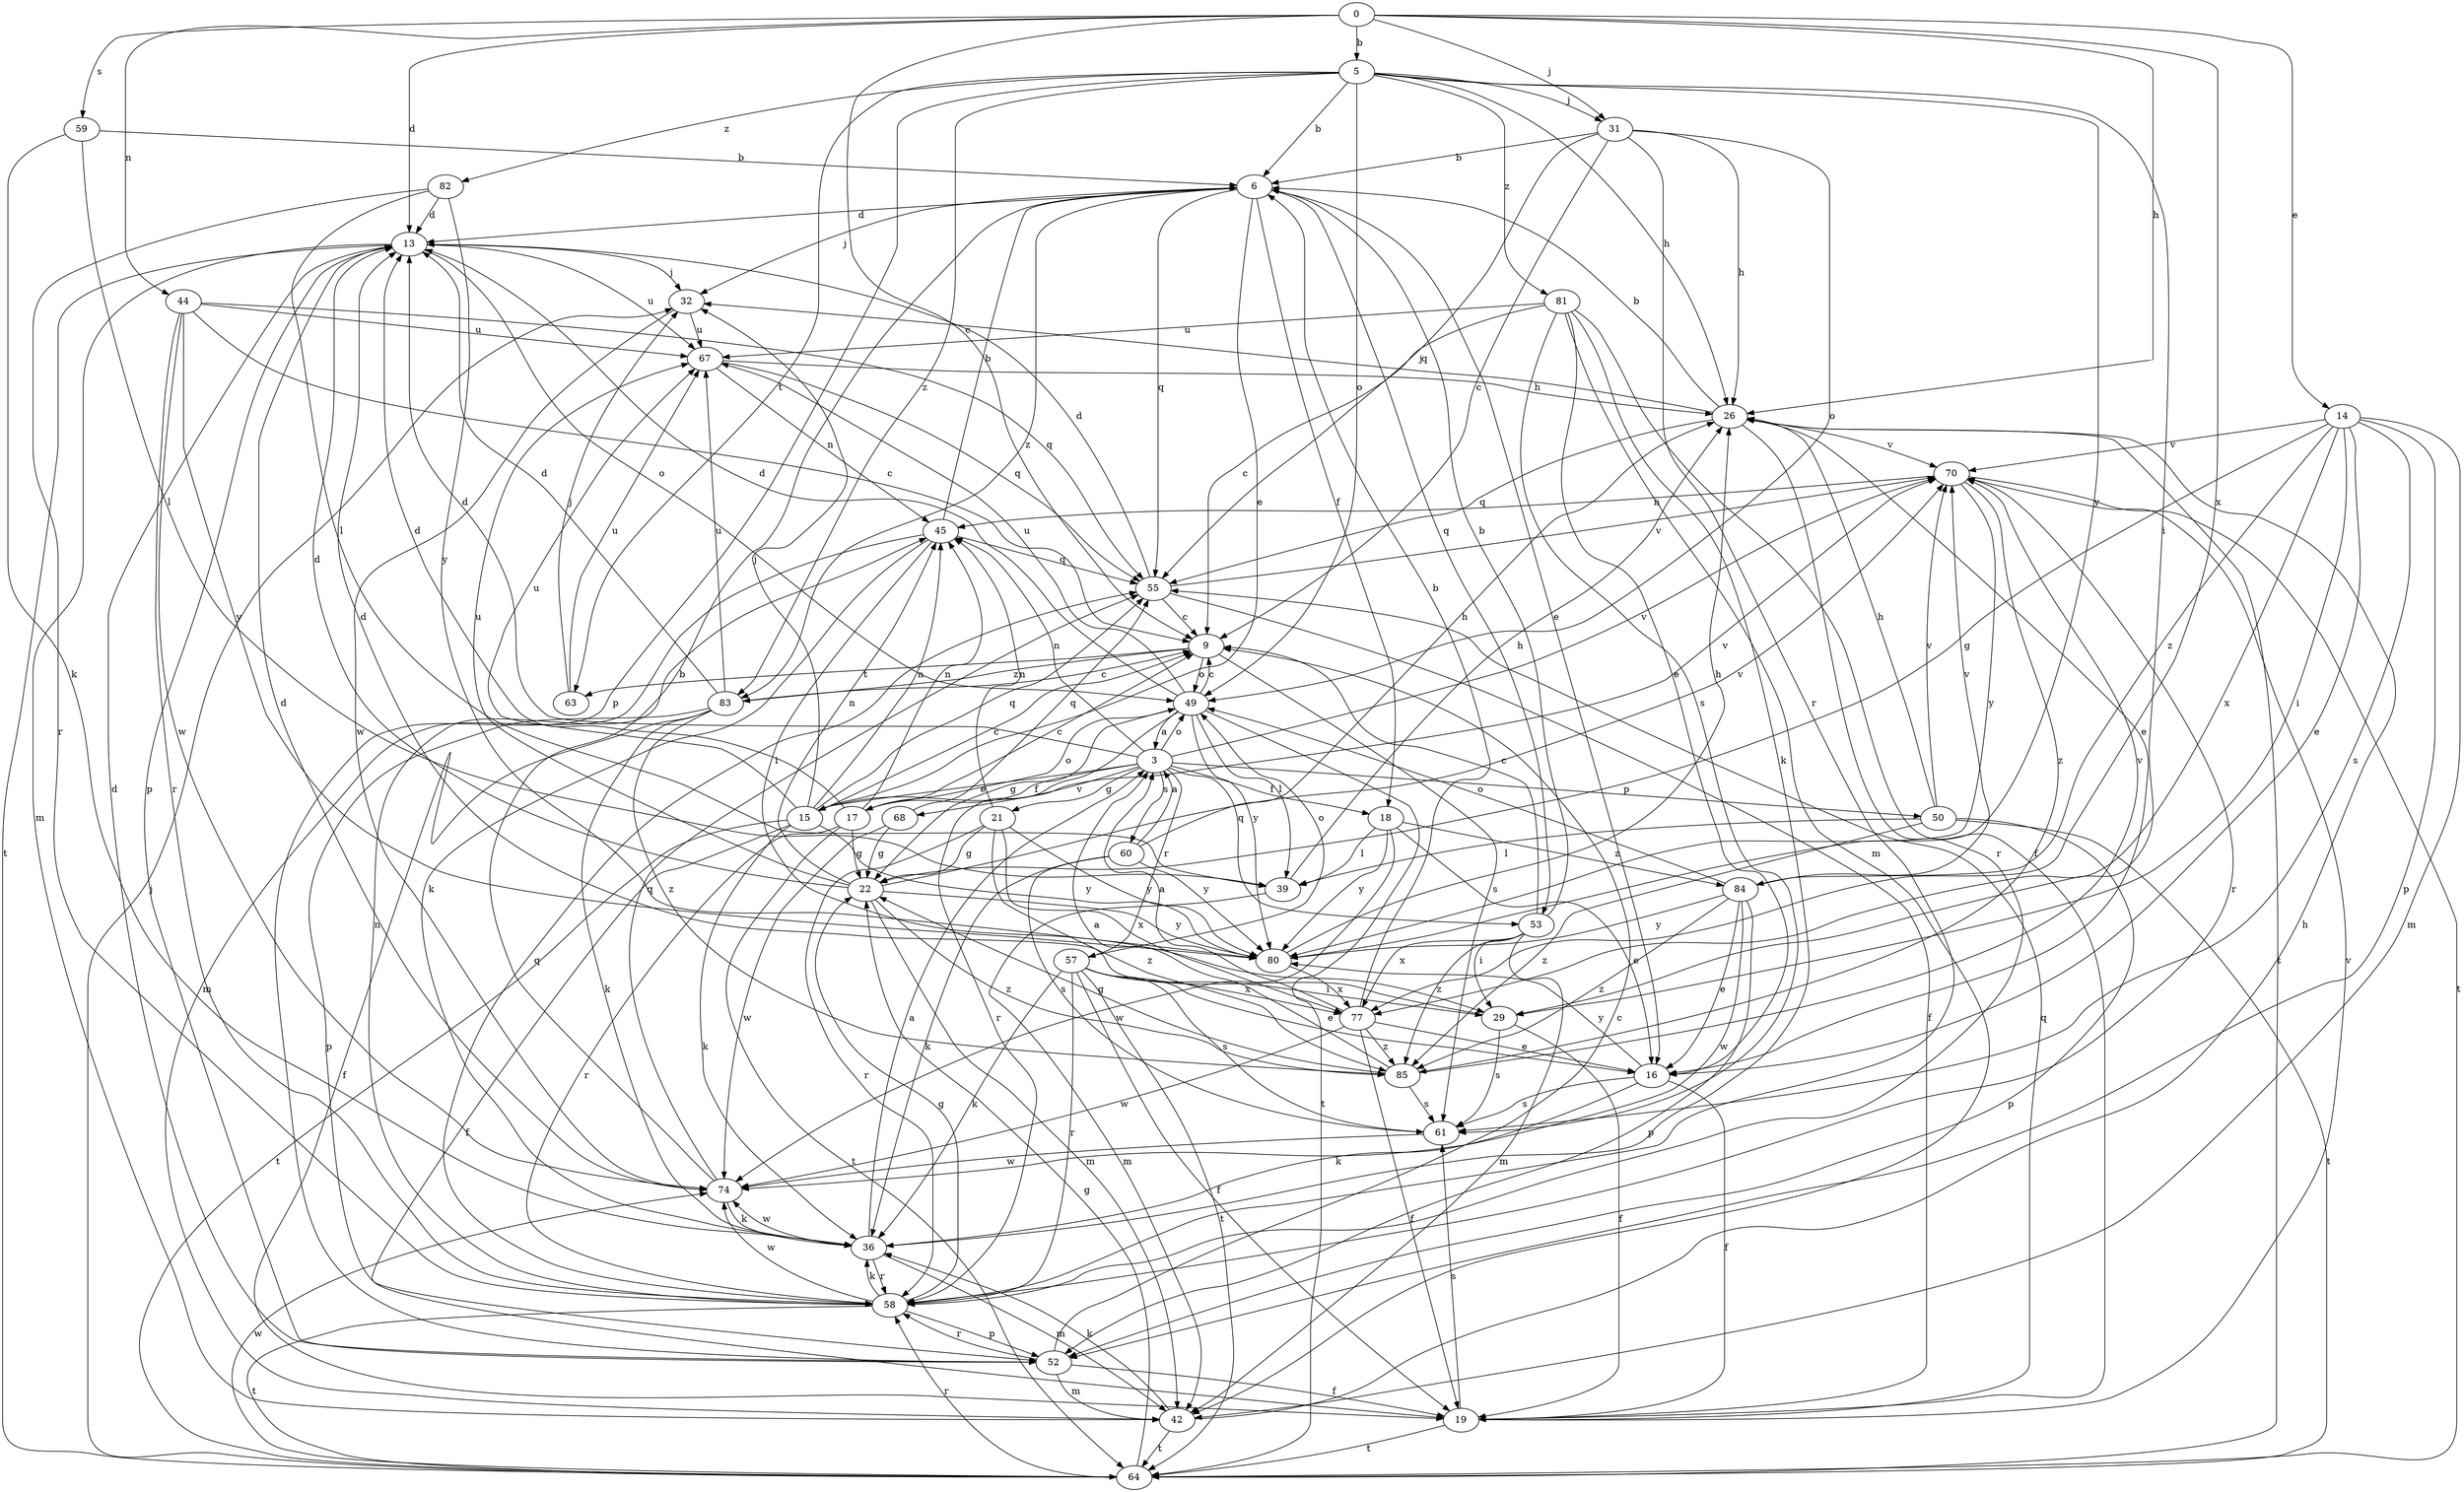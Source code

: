 strict digraph  {
0;
3;
5;
6;
9;
13;
14;
15;
16;
17;
18;
19;
21;
22;
26;
29;
31;
32;
36;
39;
42;
44;
45;
49;
50;
52;
53;
55;
57;
58;
59;
60;
61;
63;
64;
67;
68;
70;
74;
77;
80;
81;
82;
83;
84;
85;
0 -> 5  [label=b];
0 -> 9  [label=c];
0 -> 13  [label=d];
0 -> 14  [label=e];
0 -> 26  [label=h];
0 -> 31  [label=j];
0 -> 44  [label=n];
0 -> 59  [label=s];
0 -> 77  [label=x];
3 -> 13  [label=d];
3 -> 15  [label=e];
3 -> 17  [label=f];
3 -> 18  [label=f];
3 -> 21  [label=g];
3 -> 45  [label=n];
3 -> 49  [label=o];
3 -> 50  [label=p];
3 -> 53  [label=q];
3 -> 57  [label=r];
3 -> 60  [label=s];
3 -> 68  [label=v];
3 -> 70  [label=v];
5 -> 6  [label=b];
5 -> 26  [label=h];
5 -> 29  [label=i];
5 -> 31  [label=j];
5 -> 49  [label=o];
5 -> 52  [label=p];
5 -> 63  [label=t];
5 -> 80  [label=y];
5 -> 81  [label=z];
5 -> 82  [label=z];
5 -> 83  [label=z];
6 -> 13  [label=d];
6 -> 15  [label=e];
6 -> 16  [label=e];
6 -> 18  [label=f];
6 -> 32  [label=j];
6 -> 53  [label=q];
6 -> 55  [label=q];
6 -> 83  [label=z];
9 -> 49  [label=o];
9 -> 61  [label=s];
9 -> 63  [label=t];
9 -> 83  [label=z];
13 -> 32  [label=j];
13 -> 42  [label=m];
13 -> 49  [label=o];
13 -> 52  [label=p];
13 -> 64  [label=t];
13 -> 67  [label=u];
14 -> 16  [label=e];
14 -> 22  [label=g];
14 -> 29  [label=i];
14 -> 42  [label=m];
14 -> 52  [label=p];
14 -> 61  [label=s];
14 -> 70  [label=v];
14 -> 77  [label=x];
14 -> 84  [label=z];
15 -> 9  [label=c];
15 -> 19  [label=f];
15 -> 32  [label=j];
15 -> 36  [label=k];
15 -> 45  [label=n];
15 -> 55  [label=q];
15 -> 64  [label=t];
15 -> 67  [label=u];
15 -> 70  [label=v];
15 -> 80  [label=y];
16 -> 19  [label=f];
16 -> 36  [label=k];
16 -> 61  [label=s];
16 -> 80  [label=y];
17 -> 9  [label=c];
17 -> 13  [label=d];
17 -> 22  [label=g];
17 -> 45  [label=n];
17 -> 49  [label=o];
17 -> 58  [label=r];
17 -> 64  [label=t];
18 -> 16  [label=e];
18 -> 39  [label=l];
18 -> 74  [label=w];
18 -> 80  [label=y];
18 -> 84  [label=z];
19 -> 55  [label=q];
19 -> 61  [label=s];
19 -> 64  [label=t];
19 -> 70  [label=v];
21 -> 22  [label=g];
21 -> 45  [label=n];
21 -> 58  [label=r];
21 -> 77  [label=x];
21 -> 80  [label=y];
21 -> 85  [label=z];
22 -> 13  [label=d];
22 -> 42  [label=m];
22 -> 45  [label=n];
22 -> 67  [label=u];
22 -> 70  [label=v];
22 -> 80  [label=y];
22 -> 85  [label=z];
26 -> 6  [label=b];
26 -> 16  [label=e];
26 -> 32  [label=j];
26 -> 55  [label=q];
26 -> 58  [label=r];
26 -> 64  [label=t];
26 -> 70  [label=v];
29 -> 13  [label=d];
29 -> 19  [label=f];
29 -> 61  [label=s];
31 -> 6  [label=b];
31 -> 9  [label=c];
31 -> 26  [label=h];
31 -> 49  [label=o];
31 -> 55  [label=q];
31 -> 58  [label=r];
32 -> 67  [label=u];
32 -> 74  [label=w];
36 -> 3  [label=a];
36 -> 42  [label=m];
36 -> 58  [label=r];
36 -> 74  [label=w];
39 -> 26  [label=h];
39 -> 42  [label=m];
42 -> 26  [label=h];
42 -> 36  [label=k];
42 -> 64  [label=t];
44 -> 9  [label=c];
44 -> 55  [label=q];
44 -> 58  [label=r];
44 -> 67  [label=u];
44 -> 74  [label=w];
44 -> 80  [label=y];
45 -> 6  [label=b];
45 -> 29  [label=i];
45 -> 36  [label=k];
45 -> 42  [label=m];
45 -> 55  [label=q];
49 -> 3  [label=a];
49 -> 9  [label=c];
49 -> 13  [label=d];
49 -> 22  [label=g];
49 -> 39  [label=l];
49 -> 58  [label=r];
49 -> 64  [label=t];
49 -> 67  [label=u];
49 -> 80  [label=y];
50 -> 26  [label=h];
50 -> 39  [label=l];
50 -> 52  [label=p];
50 -> 64  [label=t];
50 -> 70  [label=v];
50 -> 85  [label=z];
52 -> 9  [label=c];
52 -> 13  [label=d];
52 -> 19  [label=f];
52 -> 42  [label=m];
52 -> 58  [label=r];
53 -> 6  [label=b];
53 -> 9  [label=c];
53 -> 29  [label=i];
53 -> 42  [label=m];
53 -> 77  [label=x];
53 -> 85  [label=z];
55 -> 9  [label=c];
55 -> 13  [label=d];
55 -> 19  [label=f];
55 -> 70  [label=v];
57 -> 16  [label=e];
57 -> 19  [label=f];
57 -> 29  [label=i];
57 -> 36  [label=k];
57 -> 49  [label=o];
57 -> 58  [label=r];
57 -> 61  [label=s];
57 -> 64  [label=t];
57 -> 77  [label=x];
58 -> 22  [label=g];
58 -> 36  [label=k];
58 -> 45  [label=n];
58 -> 52  [label=p];
58 -> 55  [label=q];
58 -> 64  [label=t];
58 -> 74  [label=w];
59 -> 6  [label=b];
59 -> 36  [label=k];
59 -> 39  [label=l];
60 -> 3  [label=a];
60 -> 26  [label=h];
60 -> 36  [label=k];
60 -> 61  [label=s];
60 -> 80  [label=y];
61 -> 74  [label=w];
63 -> 32  [label=j];
63 -> 67  [label=u];
64 -> 22  [label=g];
64 -> 32  [label=j];
64 -> 58  [label=r];
64 -> 74  [label=w];
67 -> 26  [label=h];
67 -> 45  [label=n];
67 -> 55  [label=q];
68 -> 22  [label=g];
68 -> 55  [label=q];
68 -> 74  [label=w];
70 -> 45  [label=n];
70 -> 58  [label=r];
70 -> 64  [label=t];
70 -> 80  [label=y];
70 -> 85  [label=z];
74 -> 6  [label=b];
74 -> 13  [label=d];
74 -> 36  [label=k];
74 -> 55  [label=q];
77 -> 3  [label=a];
77 -> 6  [label=b];
77 -> 16  [label=e];
77 -> 19  [label=f];
77 -> 74  [label=w];
77 -> 85  [label=z];
80 -> 26  [label=h];
80 -> 77  [label=x];
81 -> 9  [label=c];
81 -> 16  [label=e];
81 -> 19  [label=f];
81 -> 36  [label=k];
81 -> 42  [label=m];
81 -> 61  [label=s];
81 -> 67  [label=u];
82 -> 13  [label=d];
82 -> 39  [label=l];
82 -> 58  [label=r];
82 -> 80  [label=y];
83 -> 9  [label=c];
83 -> 13  [label=d];
83 -> 19  [label=f];
83 -> 36  [label=k];
83 -> 52  [label=p];
83 -> 67  [label=u];
83 -> 85  [label=z];
84 -> 16  [label=e];
84 -> 49  [label=o];
84 -> 52  [label=p];
84 -> 70  [label=v];
84 -> 74  [label=w];
84 -> 80  [label=y];
84 -> 85  [label=z];
85 -> 3  [label=a];
85 -> 22  [label=g];
85 -> 61  [label=s];
85 -> 70  [label=v];
}
